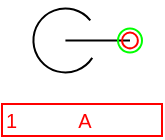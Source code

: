 <mxfile compressed="false" version="20.3.0" type="device">
  <diagram name="ND0027" id="1CP9VX86ncTdAmcYDIcw">
    <mxGraphModel dx="782" dy="531" grid="1" gridSize="2" guides="1" tooltips="1" connect="1" arrows="1" fold="1" page="1" pageScale="1" pageWidth="1169" pageHeight="827" math="0" shadow="0">
      <root>
        <mxCell id="22vkG-h5v2N9dKBLQ-ZE-0" />
        <mxCell id="22vkG-h5v2N9dKBLQ-ZE-135" value="Label" style="locked=1;" parent="22vkG-h5v2N9dKBLQ-ZE-0" />
        <object label="%LabelLines%&amp;nbsp; &amp;nbsp; &amp;nbsp; &amp;nbsp; &amp;nbsp; &amp;nbsp;%LabelIndex%" placeholders="1" LabelLines="1" LabelIndex="A" id="5YZIkT5Cyo4BMhXIybx2-15">
          <mxCell style="rounded=0;whiteSpace=wrap;html=1;fillColor=none;strokeColor=#FF0000;fontColor=#FF0000;fontSize=10;align=left;strokeWidth=1;" parent="22vkG-h5v2N9dKBLQ-ZE-135" vertex="1">
            <mxGeometry x="240" y="192" width="80" height="16" as="geometry" />
          </mxCell>
        </object>
        <object label="Symbol" Width="3" Height="2" UoM="mm" id="22vkG-h5v2N9dKBLQ-ZE-138">
          <mxCell style="" parent="22vkG-h5v2N9dKBLQ-ZE-0" />
        </object>
        <mxCell id="5YZIkT5Cyo4BMhXIybx2-4" value="" style="endArrow=none;html=1;rounded=0;startArrow=none;" parent="22vkG-h5v2N9dKBLQ-ZE-138" edge="1">
          <mxGeometry x="316" y="334" width="50" height="50" relative="1" as="geometry">
            <mxPoint x="303.923" y="160.269" as="sourcePoint" />
            <mxPoint x="304" y="160" as="targetPoint" />
          </mxGeometry>
        </mxCell>
        <mxCell id="5YZIkT5Cyo4BMhXIybx2-7" value="" style="verticalLabelPosition=bottom;verticalAlign=top;html=1;shape=mxgraph.basic.arc;strokeColor=#000000;strokeWidth=1;startAngle=0.3;endAngle=0.1;fillColor=none;rotation=15;aspect=fixed;" parent="22vkG-h5v2N9dKBLQ-ZE-138" vertex="1">
          <mxGeometry x="255.71" y="144.22" width="32" height="32" as="geometry" />
        </mxCell>
        <mxCell id="5YZIkT5Cyo4BMhXIybx2-8" value="" style="endArrow=none;html=1;rounded=0;startArrow=none;" parent="22vkG-h5v2N9dKBLQ-ZE-138" source="22vkG-h5v2N9dKBLQ-ZE-137" edge="1">
          <mxGeometry x="268" y="156.07" width="50" height="50" relative="1" as="geometry">
            <mxPoint x="272" y="160" as="sourcePoint" />
            <mxPoint x="303.923" y="160.269" as="targetPoint" />
          </mxGeometry>
        </mxCell>
        <mxCell id="5YZIkT5Cyo4BMhXIybx2-12" value="" style="endArrow=none;html=1;rounded=0;exitX=0.5;exitY=0.5;exitDx=0;exitDy=0;exitPerimeter=0;entryX=0.5;entryY=0.5;entryDx=0;entryDy=0;entryPerimeter=0;" parent="22vkG-h5v2N9dKBLQ-ZE-138" source="5YZIkT5Cyo4BMhXIybx2-7" edge="1">
          <mxGeometry width="50" height="50" relative="1" as="geometry">
            <mxPoint x="242" y="234" as="sourcePoint" />
            <mxPoint x="304" y="160.22" as="targetPoint" />
          </mxGeometry>
        </mxCell>
        <mxCell id="22vkG-h5v2N9dKBLQ-ZE-124" value="Connection" style="" parent="22vkG-h5v2N9dKBLQ-ZE-0" />
        <object label="Connection" PipingConnector="Y" LabelConnector="N" SignalConnector="N" Direction="0" AuxiliaryConnector="N" id="5YZIkT5Cyo4BMhXIybx2-14">
          <mxCell style="vsdxID=1407;fillColor=none;gradientColor=none;shape=stencil(rVFbDsIgEDwNnyQU4glqvcfGblsilmZBS28vZGMsxg9j/JvZmX1kR5g2TLCg0CpE8hdcbR8nYY5CaztPSDZmJEwnTDt4wpH8be6ZL1CcBV39vUxI3KdKh1YbswPTEzuBzlmiVGmKau9zUKM+jlJJQrJBko8QrZ+rrQ5oRJnXyMHBWElhRVx25ebnw/5zVvPFWRm83jxY5zilvf4eSy5xpKZ7AA==);strokeColor=#00FF00;strokeWidth=1;points=[[0.5,0.5,0,0,0]];labelBackgroundColor=none;rounded=0;html=1;whiteSpace=wrap;aspect=fixed;noLabel=1;snapToPoint=1;container=0;fontSize=16;fontFamily=Helvetica;" parent="22vkG-h5v2N9dKBLQ-ZE-124" vertex="1">
            <mxGeometry x="298" y="154.22" width="12" height="12" as="geometry" />
          </mxCell>
        </object>
        <mxCell id="22vkG-h5v2N9dKBLQ-ZE-136" value="Origo" style="locked=1;" parent="22vkG-h5v2N9dKBLQ-ZE-0" />
        <object label="origo" H="2" W="3" UoM="mm" id="22vkG-h5v2N9dKBLQ-ZE-137">
          <mxCell style="vsdxID=1407;fillColor=none;gradientColor=none;shape=stencil(rVFbDsIgEDwNnyQU4glqvcfGblsilmZBS28vZGMsxg9j/JvZmX1kR5g2TLCg0CpE8hdcbR8nYY5CaztPSDZmJEwnTDt4wpH8be6ZL1CcBV39vUxI3KdKh1YbswPTEzuBzlmiVGmKau9zUKM+jlJJQrJBko8QrZ+rrQ5oRJnXyMHBWElhRVx25ebnw/5zVvPFWRm83jxY5zilvf4eSy5xpKZ7AA==);strokeColor=#ff0000;strokeWidth=1;points=[[0.5,0.5,0,0,0]];labelBackgroundColor=none;rounded=0;html=1;whiteSpace=wrap;aspect=fixed;noLabel=1;snapToPoint=1;" parent="22vkG-h5v2N9dKBLQ-ZE-136" vertex="1">
            <mxGeometry x="300.06" y="156.28" width="7.874" height="7.87" as="geometry" />
          </mxCell>
        </object>
      </root>
    </mxGraphModel>
  </diagram>
</mxfile>
